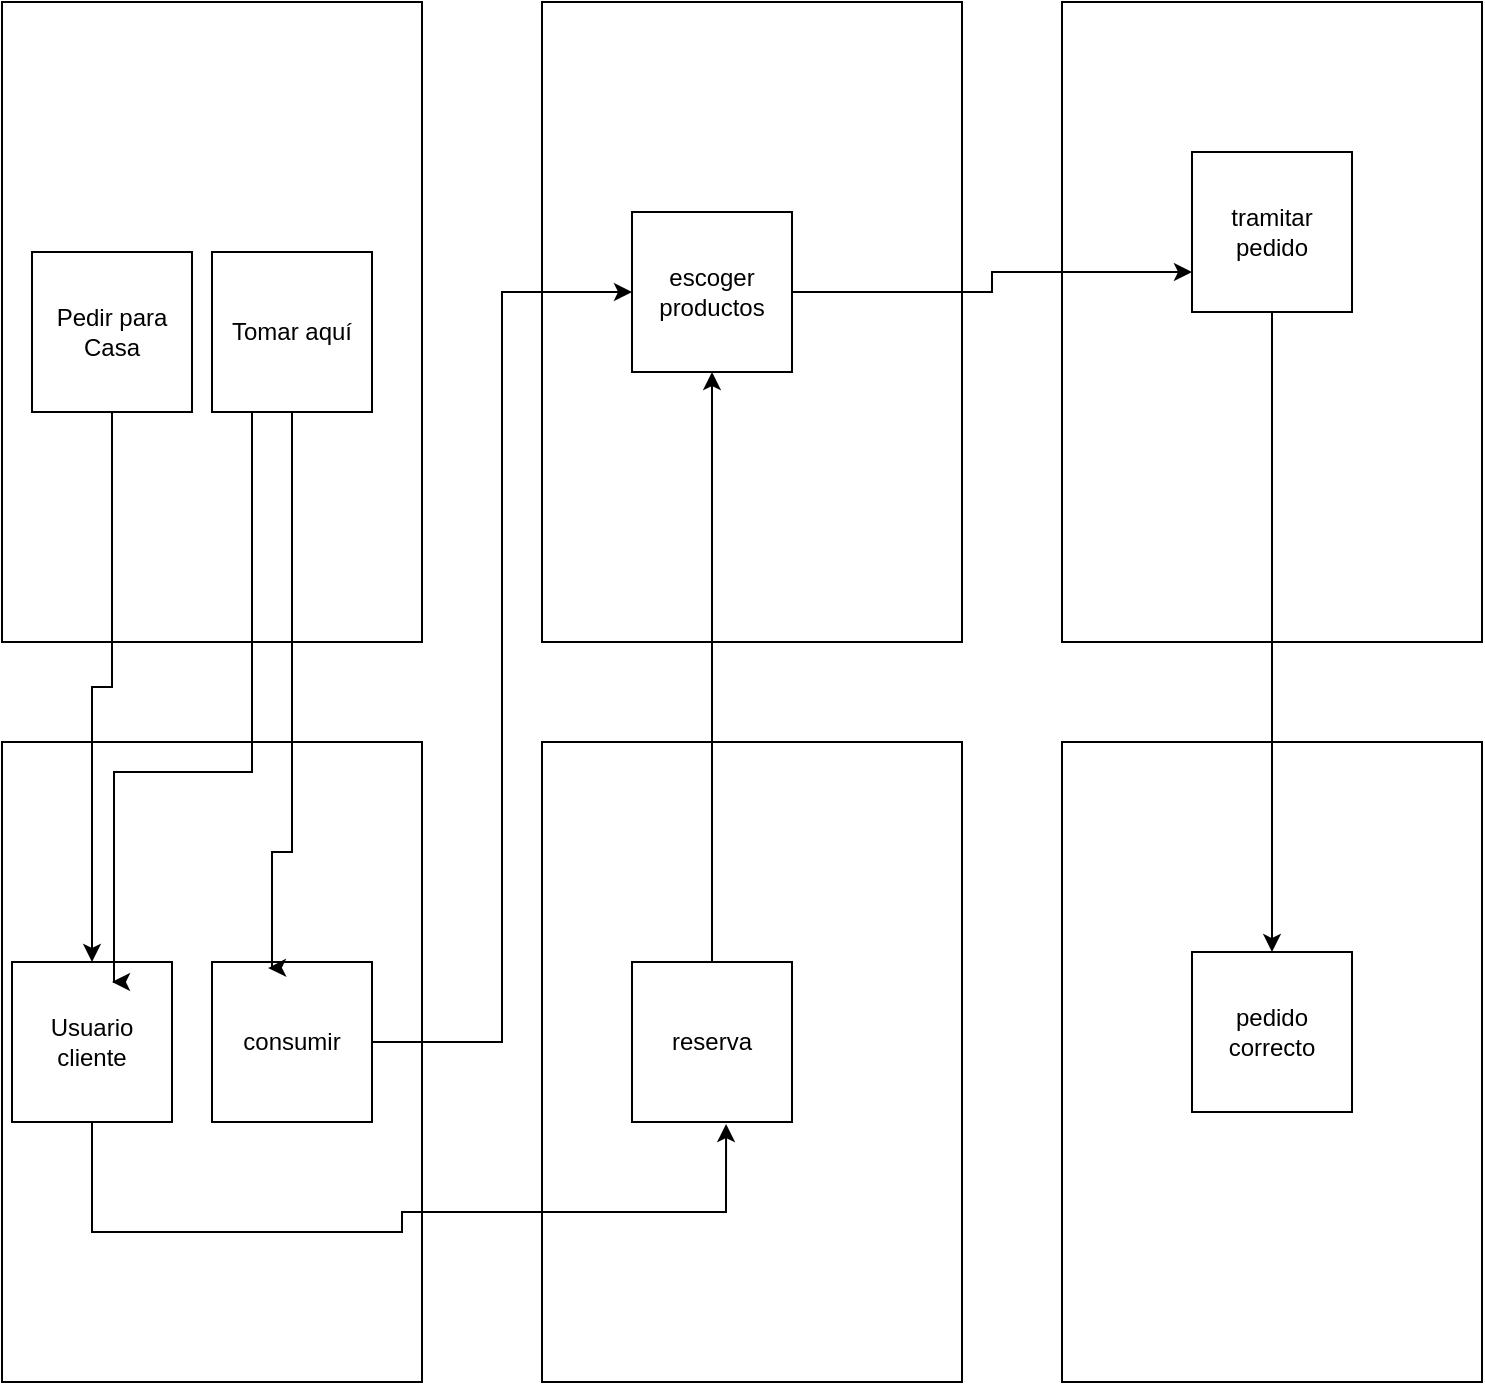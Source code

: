 <mxfile version="22.0.4" type="device">
  <diagram name="Página-1" id="KGIoqHYFT0gTUFrr3iKx">
    <mxGraphModel dx="1221" dy="662" grid="1" gridSize="10" guides="1" tooltips="1" connect="1" arrows="1" fold="1" page="1" pageScale="1" pageWidth="827" pageHeight="1169" math="0" shadow="0">
      <root>
        <mxCell id="0" />
        <mxCell id="1" parent="0" />
        <mxCell id="e9cKMb5CWhzDyeSLI6rT-1" value="" style="rounded=0;whiteSpace=wrap;html=1;rotation=90;" parent="1" vertex="1">
          <mxGeometry x="60" y="120" width="320" height="210" as="geometry" />
        </mxCell>
        <mxCell id="e9cKMb5CWhzDyeSLI6rT-2" value="" style="rounded=0;whiteSpace=wrap;html=1;rotation=90;" parent="1" vertex="1">
          <mxGeometry x="330" y="120" width="320" height="210" as="geometry" />
        </mxCell>
        <mxCell id="e9cKMb5CWhzDyeSLI6rT-3" value="" style="rounded=0;whiteSpace=wrap;html=1;rotation=90;" parent="1" vertex="1">
          <mxGeometry x="60" y="490" width="320" height="210" as="geometry" />
        </mxCell>
        <mxCell id="e9cKMb5CWhzDyeSLI6rT-4" value="" style="rounded=0;whiteSpace=wrap;html=1;rotation=90;" parent="1" vertex="1">
          <mxGeometry x="330" y="490" width="320" height="210" as="geometry" />
        </mxCell>
        <mxCell id="e9cKMb5CWhzDyeSLI6rT-5" value="" style="rounded=0;whiteSpace=wrap;html=1;rotation=90;" parent="1" vertex="1">
          <mxGeometry x="590" y="120" width="320" height="210" as="geometry" />
        </mxCell>
        <mxCell id="e9cKMb5CWhzDyeSLI6rT-6" value="" style="rounded=0;whiteSpace=wrap;html=1;rotation=90;" parent="1" vertex="1">
          <mxGeometry x="590" y="490" width="320" height="210" as="geometry" />
        </mxCell>
        <mxCell id="e9cKMb5CWhzDyeSLI6rT-16" style="edgeStyle=orthogonalEdgeStyle;rounded=0;orthogonalLoop=1;jettySize=auto;html=1;" parent="1" source="e9cKMb5CWhzDyeSLI6rT-9" target="e9cKMb5CWhzDyeSLI6rT-12" edge="1">
          <mxGeometry relative="1" as="geometry" />
        </mxCell>
        <mxCell id="e9cKMb5CWhzDyeSLI6rT-9" value="Pedir para Casa" style="whiteSpace=wrap;html=1;aspect=fixed;" parent="1" vertex="1">
          <mxGeometry x="130" y="190" width="80" height="80" as="geometry" />
        </mxCell>
        <mxCell id="e9cKMb5CWhzDyeSLI6rT-10" value="Tomar aquí" style="whiteSpace=wrap;html=1;aspect=fixed;" parent="1" vertex="1">
          <mxGeometry x="220" y="190" width="80" height="80" as="geometry" />
        </mxCell>
        <mxCell id="e9cKMb5CWhzDyeSLI6rT-12" value="Usuario cliente" style="whiteSpace=wrap;html=1;aspect=fixed;" parent="1" vertex="1">
          <mxGeometry x="120" y="545" width="80" height="80" as="geometry" />
        </mxCell>
        <mxCell id="e9cKMb5CWhzDyeSLI6rT-20" style="edgeStyle=orthogonalEdgeStyle;rounded=0;orthogonalLoop=1;jettySize=auto;html=1;entryX=0;entryY=0.5;entryDx=0;entryDy=0;" parent="1" source="e9cKMb5CWhzDyeSLI6rT-13" target="e9cKMb5CWhzDyeSLI6rT-18" edge="1">
          <mxGeometry relative="1" as="geometry" />
        </mxCell>
        <mxCell id="e9cKMb5CWhzDyeSLI6rT-13" value="consumir" style="whiteSpace=wrap;html=1;aspect=fixed;" parent="1" vertex="1">
          <mxGeometry x="220" y="545" width="80" height="80" as="geometry" />
        </mxCell>
        <mxCell id="e9cKMb5CWhzDyeSLI6rT-15" style="edgeStyle=orthogonalEdgeStyle;rounded=0;orthogonalLoop=1;jettySize=auto;html=1;entryX=0.35;entryY=0.038;entryDx=0;entryDy=0;entryPerimeter=0;" parent="1" source="e9cKMb5CWhzDyeSLI6rT-10" target="e9cKMb5CWhzDyeSLI6rT-13" edge="1">
          <mxGeometry relative="1" as="geometry">
            <mxPoint x="270" y="280" as="sourcePoint" />
            <mxPoint x="190" y="555" as="targetPoint" />
            <Array as="points">
              <mxPoint x="260" y="490" />
              <mxPoint x="250" y="490" />
              <mxPoint x="250" y="548" />
            </Array>
          </mxGeometry>
        </mxCell>
        <mxCell id="e9cKMb5CWhzDyeSLI6rT-24" style="edgeStyle=orthogonalEdgeStyle;rounded=0;orthogonalLoop=1;jettySize=auto;html=1;entryX=0;entryY=0.75;entryDx=0;entryDy=0;" parent="1" source="e9cKMb5CWhzDyeSLI6rT-18" target="e9cKMb5CWhzDyeSLI6rT-23" edge="1">
          <mxGeometry relative="1" as="geometry" />
        </mxCell>
        <mxCell id="e9cKMb5CWhzDyeSLI6rT-18" value="escoger productos" style="whiteSpace=wrap;html=1;aspect=fixed;" parent="1" vertex="1">
          <mxGeometry x="430" y="170" width="80" height="80" as="geometry" />
        </mxCell>
        <mxCell id="e9cKMb5CWhzDyeSLI6rT-22" style="edgeStyle=orthogonalEdgeStyle;rounded=0;orthogonalLoop=1;jettySize=auto;html=1;" parent="1" source="e9cKMb5CWhzDyeSLI6rT-19" target="e9cKMb5CWhzDyeSLI6rT-18" edge="1">
          <mxGeometry relative="1" as="geometry" />
        </mxCell>
        <mxCell id="e9cKMb5CWhzDyeSLI6rT-19" value="reserva" style="whiteSpace=wrap;html=1;aspect=fixed;" parent="1" vertex="1">
          <mxGeometry x="430" y="545" width="80" height="80" as="geometry" />
        </mxCell>
        <mxCell id="e9cKMb5CWhzDyeSLI6rT-21" style="edgeStyle=orthogonalEdgeStyle;rounded=0;orthogonalLoop=1;jettySize=auto;html=1;entryX=0.588;entryY=1.013;entryDx=0;entryDy=0;entryPerimeter=0;" parent="1" source="e9cKMb5CWhzDyeSLI6rT-12" target="e9cKMb5CWhzDyeSLI6rT-19" edge="1">
          <mxGeometry relative="1" as="geometry">
            <Array as="points">
              <mxPoint x="160" y="680" />
              <mxPoint x="315" y="680" />
              <mxPoint x="315" y="670" />
              <mxPoint x="477" y="670" />
            </Array>
          </mxGeometry>
        </mxCell>
        <mxCell id="e9cKMb5CWhzDyeSLI6rT-26" style="edgeStyle=orthogonalEdgeStyle;rounded=0;orthogonalLoop=1;jettySize=auto;html=1;entryX=0.5;entryY=0;entryDx=0;entryDy=0;" parent="1" source="e9cKMb5CWhzDyeSLI6rT-23" target="e9cKMb5CWhzDyeSLI6rT-25" edge="1">
          <mxGeometry relative="1" as="geometry" />
        </mxCell>
        <mxCell id="e9cKMb5CWhzDyeSLI6rT-23" value="tramitar pedido" style="whiteSpace=wrap;html=1;aspect=fixed;" parent="1" vertex="1">
          <mxGeometry x="710" y="140" width="80" height="80" as="geometry" />
        </mxCell>
        <mxCell id="e9cKMb5CWhzDyeSLI6rT-25" value="pedido correcto" style="whiteSpace=wrap;html=1;aspect=fixed;" parent="1" vertex="1">
          <mxGeometry x="710" y="540" width="80" height="80" as="geometry" />
        </mxCell>
        <mxCell id="e9cKMb5CWhzDyeSLI6rT-27" style="edgeStyle=orthogonalEdgeStyle;rounded=0;orthogonalLoop=1;jettySize=auto;html=1;exitX=0.25;exitY=1;exitDx=0;exitDy=0;" parent="1" source="e9cKMb5CWhzDyeSLI6rT-10" edge="1">
          <mxGeometry relative="1" as="geometry">
            <mxPoint x="170" y="280" as="sourcePoint" />
            <mxPoint x="170" y="555" as="targetPoint" />
            <Array as="points">
              <mxPoint x="240" y="450" />
              <mxPoint x="171" y="450" />
            </Array>
          </mxGeometry>
        </mxCell>
      </root>
    </mxGraphModel>
  </diagram>
</mxfile>
